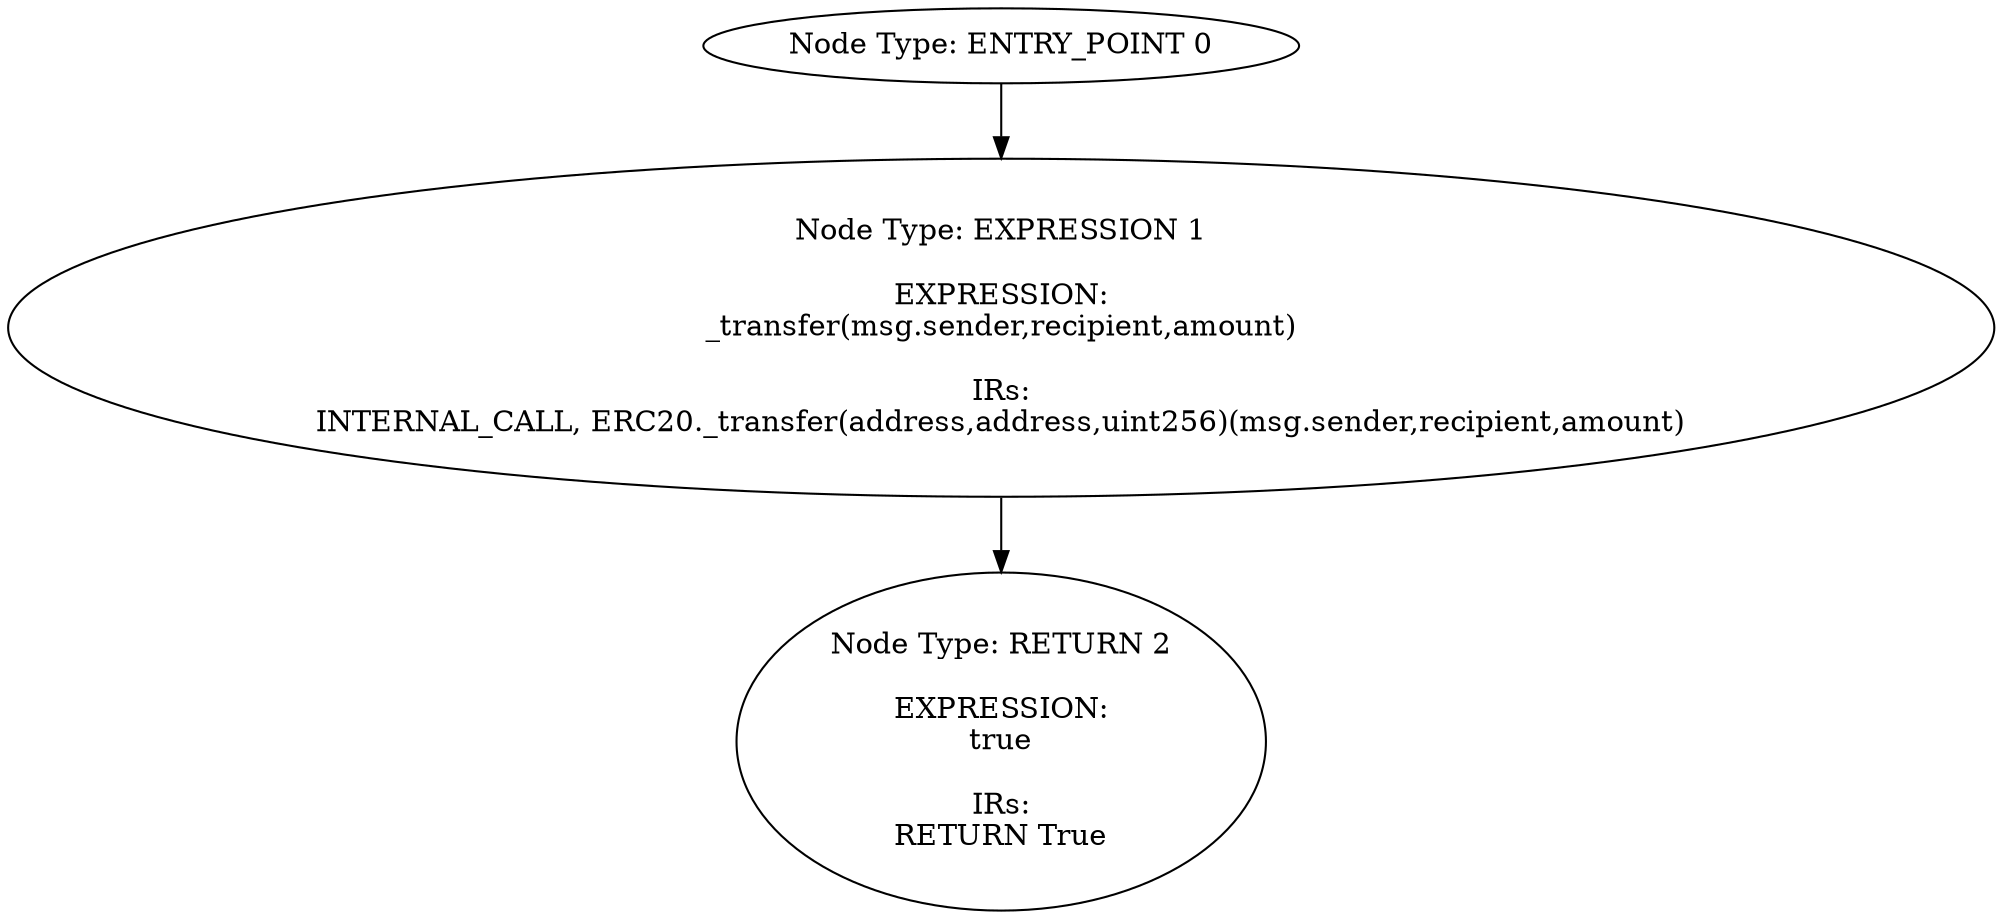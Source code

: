 digraph{
0[label="Node Type: ENTRY_POINT 0
"];
0->1;
1[label="Node Type: EXPRESSION 1

EXPRESSION:
_transfer(msg.sender,recipient,amount)

IRs:
INTERNAL_CALL, ERC20._transfer(address,address,uint256)(msg.sender,recipient,amount)"];
1->2;
2[label="Node Type: RETURN 2

EXPRESSION:
true

IRs:
RETURN True"];
}
